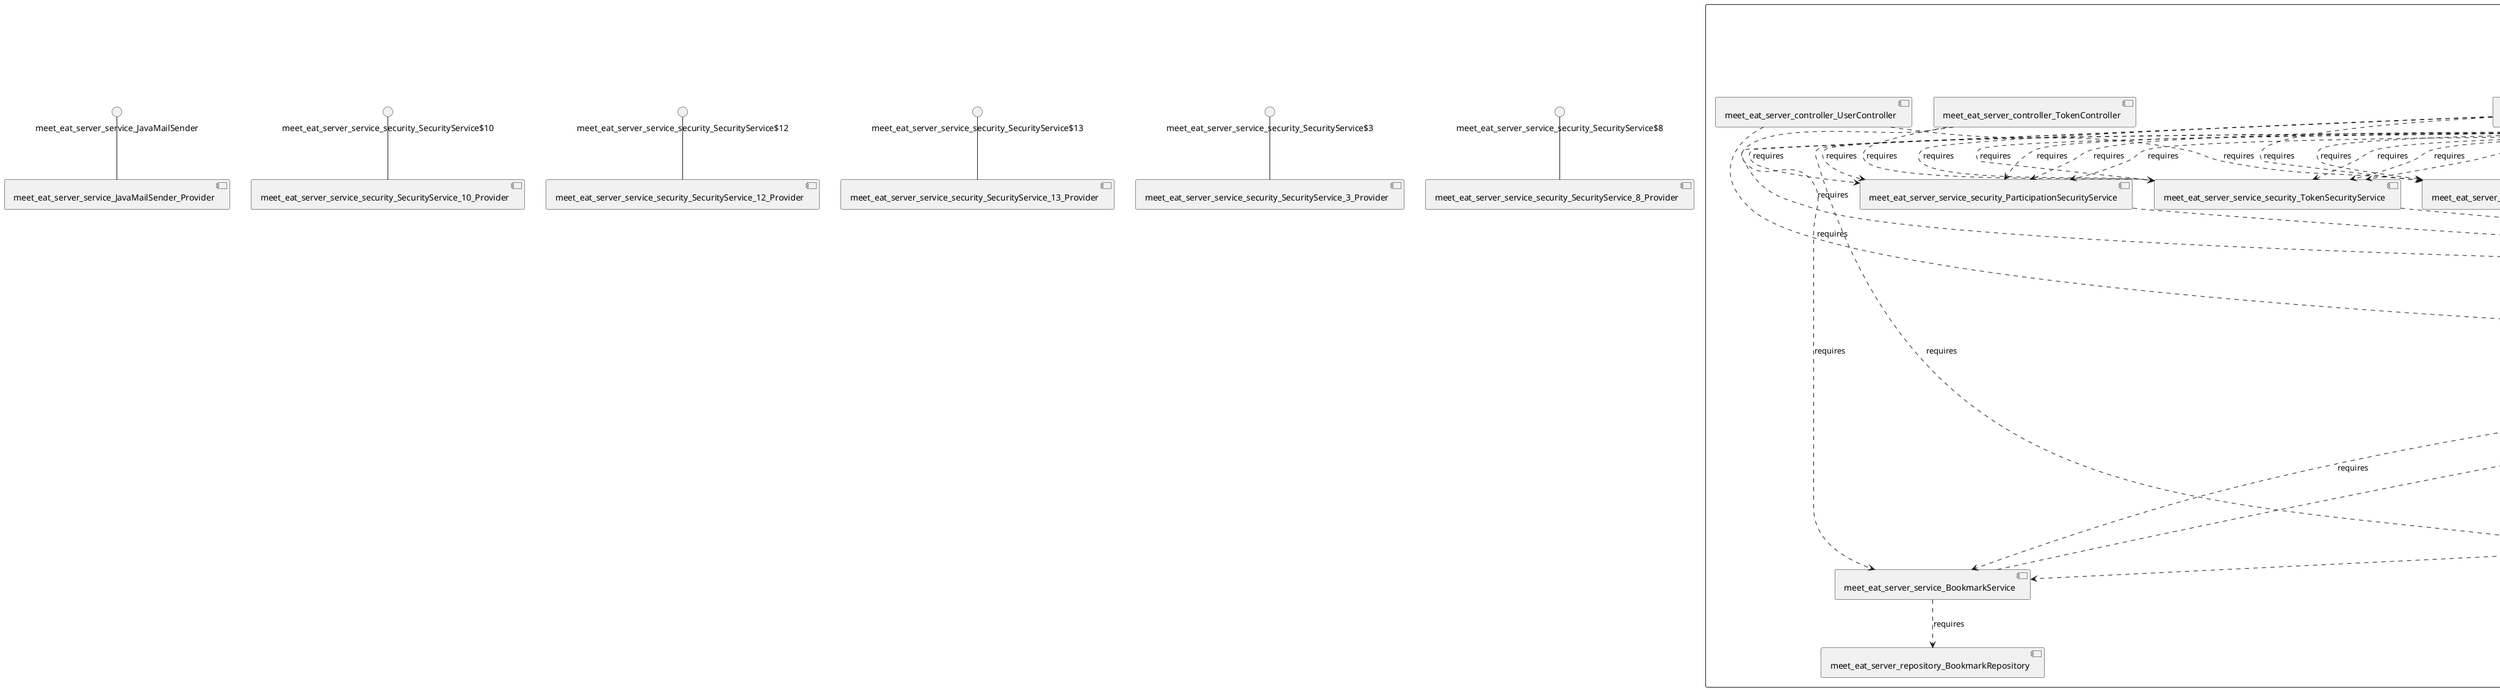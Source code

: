 @startuml
skinparam fixCircleLabelOverlapping true
skinparam componentStyle uml2
component "meet_eat_server\n\n\n\n\n\n" {
[meet_eat_server_controller_BookmarkController]
[meet_eat_server_controller_TagController]
[meet_eat_server_service_ParticipationService]
[meet_eat_server_repository_ReportRepository]
[meet_eat_server_service_security_OfferSecurityService]
[meet_eat_server_service_TokenService]
[meet_eat_server_service_security_TagSecurityService]
[meet_eat_server_repository_UserRepository]
[meet_eat_server_repository_ParticipationRepository]
[meet_eat_server_service_BookmarkService]
[meet_eat_server_repository_TokenRepository]
[meet_eat_server_service_SubscriptionService]
[meet_eat_server_service_TagService]
[meet_eat_server_controller_UserController]
[meet_eat_server_controller_OfferController]
[meet_eat_server_service_security_RatingSecurityService]
[meet_eat_server_controller_SubscriptionController]
[meet_eat_server_service_security_ParticipationSecurityService]
[meet_eat_server_service_security_SubscriptionSecurityService]
[meet_eat_server_service_security_ReportSecurityService]
[meet_eat_server_service_security_BookmarkSecurityService]
[meet_eat_server_repository_TagRepository]
[meet_eat_server_repository_RatingRepository]
[meet_eat_server_service_RatingService]
[meet_eat_server_service_security_TokenSecurityService]
[meet_eat_server_repository_BookmarkRepository]
[meet_eat_server_service_OfferService]
[meet_eat_server_service_security_UserSecurityService]
[meet_eat_server_service_UserService]
[meet_eat_server_repository_SubscriptionRepository]
[meet_eat_server_service_ReportService]
[meet_eat_server_controller_RatingController]
[meet_eat_server_repository_OfferRepository]
[meet_eat_server_controller_TokenController]
[meet_eat_server_controller_ParticipationController]
[meet_eat_server_service_EmailService]
[meet_eat_server_controller_ReportController]
[meet_eat_server_service_SubscriptionService]..>[meet_eat_server_service_UserService] : requires
[meet_eat_server_controller_SubscriptionController]..>[meet_eat_server_service_SubscriptionService] : requires
[meet_eat_server_controller_ParticipationController]..>[meet_eat_server_service_security_ReportSecurityService] : requires
[meet_eat_server_controller_ReportController]..>[meet_eat_server_service_security_ReportSecurityService] : requires
[meet_eat_server_service_security_TagSecurityService]..>[meet_eat_server_service_TokenService] : requires
[meet_eat_server_controller_ParticipationController]..>[meet_eat_server_service_ParticipationService] : requires
[meet_eat_server_controller_SubscriptionController]..>[meet_eat_server_service_security_UserSecurityService] : requires
[meet_eat_server_controller_ReportController]..>[meet_eat_server_service_security_TokenSecurityService] : requires
[meet_eat_server_service_ReportService]..>[meet_eat_server_repository_ReportRepository] : requires
[meet_eat_server_controller_BookmarkController]..>[meet_eat_server_service_security_UserSecurityService] : requires
[meet_eat_server_controller_ParticipationController]..>[meet_eat_server_service_security_TokenSecurityService] : requires
[meet_eat_server_service_UserService]..>[meet_eat_server_service_OfferService] : requires
[meet_eat_server_service_security_SubscriptionSecurityService]..>[meet_eat_server_service_TokenService] : requires
[meet_eat_server_controller_ParticipationController]..>[meet_eat_server_service_security_UserSecurityService] : requires
[meet_eat_server_controller_ReportController]..>[meet_eat_server_service_security_UserSecurityService] : requires
[meet_eat_server_service_RatingService]..>[meet_eat_server_service_UserService] : requires
[meet_eat_server_service_TagService]..>[meet_eat_server_repository_TagRepository] : requires
[meet_eat_server_service_BookmarkService]..>[meet_eat_server_service_UserService] : requires
[meet_eat_server_controller_RatingController]..>[meet_eat_server_service_security_ParticipationSecurityService] : requires
[meet_eat_server_controller_ReportController]..>[meet_eat_server_service_security_OfferSecurityService] : requires
[meet_eat_server_controller_OfferController]..>[meet_eat_server_service_security_OfferSecurityService] : requires
[meet_eat_server_service_UserService]..>[meet_eat_server_repository_UserRepository] : requires
[meet_eat_server_service_UserService]..>[meet_eat_server_service_ParticipationService] : requires
[meet_eat_server_controller_TagController]..>[meet_eat_server_service_TagService] : requires
[meet_eat_server_controller_RatingController]..>[meet_eat_server_service_security_ReportSecurityService] : requires
[meet_eat_server_controller_RatingController]..>[meet_eat_server_service_security_UserSecurityService] : requires
[meet_eat_server_service_security_TokenSecurityService]..>[meet_eat_server_service_TokenService] : requires
[meet_eat_server_service_SubscriptionService]..>[meet_eat_server_repository_SubscriptionRepository] : requires
[meet_eat_server_controller_TokenController]..>[meet_eat_server_service_security_TokenSecurityService] : requires
[meet_eat_server_service_ParticipationService]..>[meet_eat_server_repository_ParticipationRepository] : requires
[meet_eat_server_controller_SubscriptionController]..>[meet_eat_server_service_security_SubscriptionSecurityService] : requires
[meet_eat_server_service_OfferService]..>[meet_eat_server_service_UserService] : requires
[meet_eat_server_controller_ParticipationController]..>[meet_eat_server_service_security_ParticipationSecurityService] : requires
[meet_eat_server_controller_BookmarkController]..>[meet_eat_server_service_security_ReportSecurityService] : requires
[meet_eat_server_controller_SubscriptionController]..>[meet_eat_server_service_security_BookmarkSecurityService] : requires
[meet_eat_server_controller_TagController]..>[meet_eat_server_service_security_TagSecurityService] : requires
[meet_eat_server_service_OfferService]..>[meet_eat_server_service_ReportService] : requires
[meet_eat_server_controller_ReportController]..>[meet_eat_server_service_security_BookmarkSecurityService] : requires
[meet_eat_server_controller_BookmarkController]..>[meet_eat_server_service_security_ParticipationSecurityService] : requires
[meet_eat_server_controller_RatingController]..>[meet_eat_server_service_security_TagSecurityService] : requires
[meet_eat_server_service_security_OfferSecurityService]..>[meet_eat_server_service_TokenService] : requires
[meet_eat_server_service_security_UserSecurityService]..>[meet_eat_server_service_TokenService] : requires
[meet_eat_server_controller_RatingController]..>[meet_eat_server_service_security_BookmarkSecurityService] : requires
[meet_eat_server_controller_BookmarkController]..>[meet_eat_server_service_security_TagSecurityService] : requires
[meet_eat_server_service_OfferService]..>[meet_eat_server_service_SubscriptionService] : requires
[meet_eat_server_controller_RatingController]..>[meet_eat_server_service_security_TokenSecurityService] : requires
[meet_eat_server_controller_TokenController]..>[meet_eat_server_service_TokenService] : requires
[meet_eat_server_service_UserService]..>[meet_eat_server_service_EmailService] : requires
[meet_eat_server_service_security_ParticipationSecurityService]..>[meet_eat_server_service_TokenService] : requires
[meet_eat_server_service_UserService]..>[meet_eat_server_service_ReportService] : requires
[meet_eat_server_controller_ParticipationController]..>[meet_eat_server_service_security_RatingSecurityService] : requires
[meet_eat_server_controller_SubscriptionController]..>[meet_eat_server_service_security_OfferSecurityService] : requires
[meet_eat_server_controller_ReportController]..>[meet_eat_server_service_ReportService] : requires
[meet_eat_server_controller_SubscriptionController]..>[meet_eat_server_service_security_TagSecurityService] : requires
[meet_eat_server_service_TokenService]..>[meet_eat_server_repository_TokenRepository] : requires
[meet_eat_server_service_UserService]..>[meet_eat_server_service_SubscriptionService] : requires
[meet_eat_server_controller_SubscriptionController]..>[meet_eat_server_service_security_RatingSecurityService] : requires
[meet_eat_server_controller_ReportController]..>[meet_eat_server_service_security_RatingSecurityService] : requires
[meet_eat_server_controller_BookmarkController]..>[meet_eat_server_service_security_SubscriptionSecurityService] : requires
[meet_eat_server_controller_BookmarkController]..>[meet_eat_server_service_BookmarkService] : requires
[meet_eat_server_service_OfferService]..>[meet_eat_server_service_RatingService] : requires
[meet_eat_server_controller_BookmarkController]..>[meet_eat_server_service_security_RatingSecurityService] : requires
[meet_eat_server_controller_ReportController]..>[meet_eat_server_service_security_TagSecurityService] : requires
[meet_eat_server_controller_BookmarkController]..>[meet_eat_server_service_security_OfferSecurityService] : requires
[meet_eat_server_controller_SubscriptionController]..>[meet_eat_server_service_security_TokenSecurityService] : requires
[meet_eat_server_controller_ParticipationController]..>[meet_eat_server_service_security_SubscriptionSecurityService] : requires
[meet_eat_server_controller_ReportController]..>[meet_eat_server_service_security_SubscriptionSecurityService] : requires
[meet_eat_server_service_security_BookmarkSecurityService]..>[meet_eat_server_service_TokenService] : requires
[meet_eat_server_service_OfferService]..>[meet_eat_server_service_ParticipationService] : requires
[meet_eat_server_service_BookmarkService]..>[meet_eat_server_repository_BookmarkRepository] : requires
[meet_eat_server_service_UserService]..>[meet_eat_server_service_BookmarkService] : requires
[meet_eat_server_controller_ParticipationController]..>[meet_eat_server_service_security_TagSecurityService] : requires
[meet_eat_server_service_UserService]..>[meet_eat_server_service_TokenService] : requires
[meet_eat_server_service_UserService]..>[meet_eat_server_service_RatingService] : requires
[meet_eat_server_service_OfferService]..>[meet_eat_server_service_BookmarkService] : requires
[meet_eat_server_controller_OfferController]..>[meet_eat_server_service_OfferService] : requires
[meet_eat_server_controller_UserController]..>[meet_eat_server_service_UserService] : requires
[meet_eat_server_controller_ParticipationController]..>[meet_eat_server_service_security_OfferSecurityService] : requires
[meet_eat_server_service_OfferService]..>[meet_eat_server_repository_OfferRepository] : requires
[meet_eat_server_controller_BookmarkController]..>[meet_eat_server_service_security_TokenSecurityService] : requires
[meet_eat_server_controller_RatingController]..>[meet_eat_server_service_RatingService] : requires
[meet_eat_server_controller_RatingController]..>[meet_eat_server_service_security_RatingSecurityService] : requires
[meet_eat_server_controller_SubscriptionController]..>[meet_eat_server_service_security_ReportSecurityService] : requires
[meet_eat_server_controller_RatingController]..>[meet_eat_server_service_security_OfferSecurityService] : requires
[meet_eat_server_controller_ParticipationController]..>[meet_eat_server_service_security_BookmarkSecurityService] : requires
[meet_eat_server_service_ParticipationService]..>[meet_eat_server_service_OfferService] : requires
[meet_eat_server_service_security_RatingSecurityService]..>[meet_eat_server_service_TokenService] : requires
[meet_eat_server_service_RatingService]..>[meet_eat_server_repository_RatingRepository] : requires
[meet_eat_server_controller_UserController]..>[meet_eat_server_service_security_UserSecurityService] : requires
[meet_eat_server_controller_ReportController]..>[meet_eat_server_service_security_ParticipationSecurityService] : requires
[meet_eat_server_controller_SubscriptionController]..>[meet_eat_server_service_security_ParticipationSecurityService] : requires
[meet_eat_server_service_security_ReportSecurityService]..>[meet_eat_server_service_TokenService] : requires
[meet_eat_server_controller_BookmarkController]..>[meet_eat_server_service_security_BookmarkSecurityService] : requires
[meet_eat_server_controller_RatingController]..>[meet_eat_server_service_security_SubscriptionSecurityService] : requires
[meet_eat_server_service_TokenService]..>[meet_eat_server_service_UserService] : requires
}
interface "meet_eat_server_service_JavaMailSender" as interface.meet_eat_server_service_JavaMailSender
interface.meet_eat_server_service_JavaMailSender--[meet_eat_server_service_JavaMailSender_Provider]
interface "meet_eat_server_service_security_SecurityService$10" as interface.meet_eat_server_service_security_SecurityService_10
interface.meet_eat_server_service_security_SecurityService_10--[meet_eat_server_service_security_SecurityService_10_Provider]
interface "meet_eat_server_service_security_SecurityService$12" as interface.meet_eat_server_service_security_SecurityService_12
interface.meet_eat_server_service_security_SecurityService_12--[meet_eat_server_service_security_SecurityService_12_Provider]
interface "meet_eat_server_service_security_SecurityService$13" as interface.meet_eat_server_service_security_SecurityService_13
interface.meet_eat_server_service_security_SecurityService_13--[meet_eat_server_service_security_SecurityService_13_Provider]
interface "meet_eat_server_service_security_SecurityService$3" as interface.meet_eat_server_service_security_SecurityService_3
interface.meet_eat_server_service_security_SecurityService_3--[meet_eat_server_service_security_SecurityService_3_Provider]
interface "meet_eat_server_service_security_SecurityService$8" as interface.meet_eat_server_service_security_SecurityService_8
interface.meet_eat_server_service_security_SecurityService_8--[meet_eat_server_service_security_SecurityService_8_Provider]

@enduml
